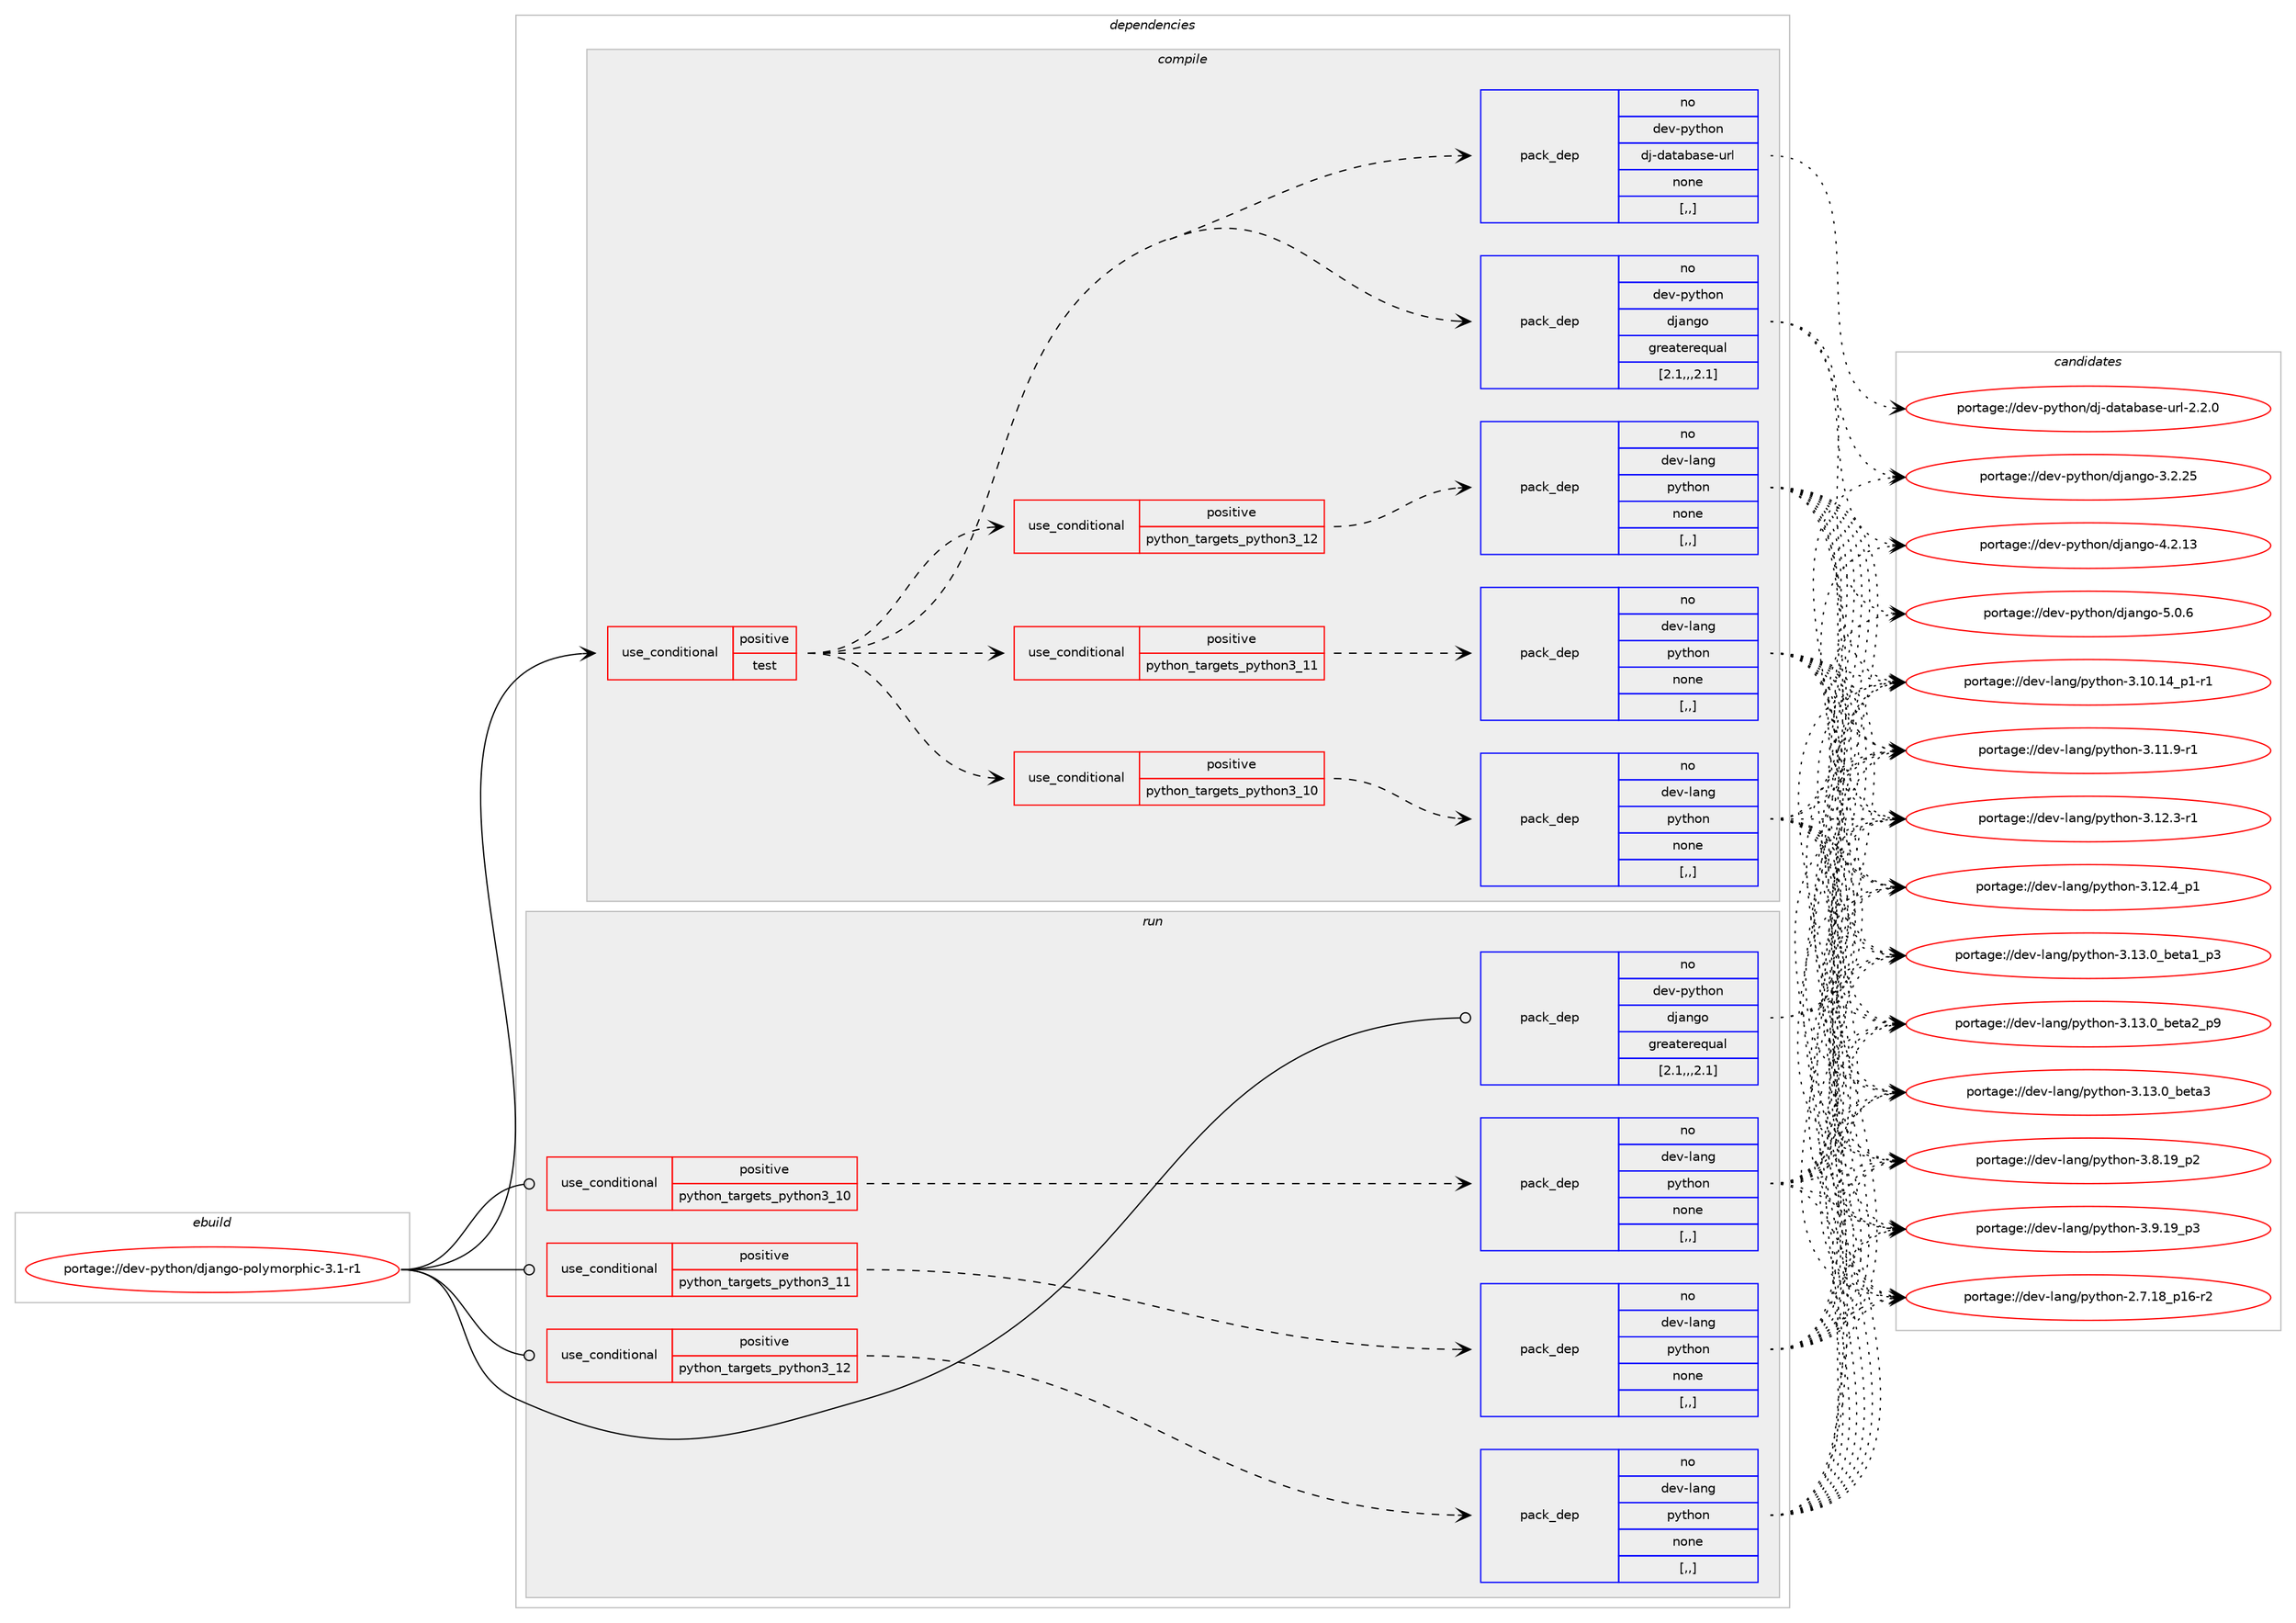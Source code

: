 digraph prolog {

# *************
# Graph options
# *************

newrank=true;
concentrate=true;
compound=true;
graph [rankdir=LR,fontname=Helvetica,fontsize=10,ranksep=1.5];#, ranksep=2.5, nodesep=0.2];
edge  [arrowhead=vee];
node  [fontname=Helvetica,fontsize=10];

# **********
# The ebuild
# **********

subgraph cluster_leftcol {
color=gray;
rank=same;
label=<<i>ebuild</i>>;
id [label="portage://dev-python/django-polymorphic-3.1-r1", color=red, width=4, href="../dev-python/django-polymorphic-3.1-r1.svg"];
}

# ****************
# The dependencies
# ****************

subgraph cluster_midcol {
color=gray;
label=<<i>dependencies</i>>;
subgraph cluster_compile {
fillcolor="#eeeeee";
style=filled;
label=<<i>compile</i>>;
subgraph cond31440 {
dependency141956 [label=<<TABLE BORDER="0" CELLBORDER="1" CELLSPACING="0" CELLPADDING="4"><TR><TD ROWSPAN="3" CELLPADDING="10">use_conditional</TD></TR><TR><TD>positive</TD></TR><TR><TD>test</TD></TR></TABLE>>, shape=none, color=red];
subgraph cond31441 {
dependency141957 [label=<<TABLE BORDER="0" CELLBORDER="1" CELLSPACING="0" CELLPADDING="4"><TR><TD ROWSPAN="3" CELLPADDING="10">use_conditional</TD></TR><TR><TD>positive</TD></TR><TR><TD>python_targets_python3_10</TD></TR></TABLE>>, shape=none, color=red];
subgraph pack109304 {
dependency141958 [label=<<TABLE BORDER="0" CELLBORDER="1" CELLSPACING="0" CELLPADDING="4" WIDTH="220"><TR><TD ROWSPAN="6" CELLPADDING="30">pack_dep</TD></TR><TR><TD WIDTH="110">no</TD></TR><TR><TD>dev-lang</TD></TR><TR><TD>python</TD></TR><TR><TD>none</TD></TR><TR><TD>[,,]</TD></TR></TABLE>>, shape=none, color=blue];
}
dependency141957:e -> dependency141958:w [weight=20,style="dashed",arrowhead="vee"];
}
dependency141956:e -> dependency141957:w [weight=20,style="dashed",arrowhead="vee"];
subgraph cond31442 {
dependency141959 [label=<<TABLE BORDER="0" CELLBORDER="1" CELLSPACING="0" CELLPADDING="4"><TR><TD ROWSPAN="3" CELLPADDING="10">use_conditional</TD></TR><TR><TD>positive</TD></TR><TR><TD>python_targets_python3_11</TD></TR></TABLE>>, shape=none, color=red];
subgraph pack109305 {
dependency141960 [label=<<TABLE BORDER="0" CELLBORDER="1" CELLSPACING="0" CELLPADDING="4" WIDTH="220"><TR><TD ROWSPAN="6" CELLPADDING="30">pack_dep</TD></TR><TR><TD WIDTH="110">no</TD></TR><TR><TD>dev-lang</TD></TR><TR><TD>python</TD></TR><TR><TD>none</TD></TR><TR><TD>[,,]</TD></TR></TABLE>>, shape=none, color=blue];
}
dependency141959:e -> dependency141960:w [weight=20,style="dashed",arrowhead="vee"];
}
dependency141956:e -> dependency141959:w [weight=20,style="dashed",arrowhead="vee"];
subgraph cond31443 {
dependency141961 [label=<<TABLE BORDER="0" CELLBORDER="1" CELLSPACING="0" CELLPADDING="4"><TR><TD ROWSPAN="3" CELLPADDING="10">use_conditional</TD></TR><TR><TD>positive</TD></TR><TR><TD>python_targets_python3_12</TD></TR></TABLE>>, shape=none, color=red];
subgraph pack109306 {
dependency141962 [label=<<TABLE BORDER="0" CELLBORDER="1" CELLSPACING="0" CELLPADDING="4" WIDTH="220"><TR><TD ROWSPAN="6" CELLPADDING="30">pack_dep</TD></TR><TR><TD WIDTH="110">no</TD></TR><TR><TD>dev-lang</TD></TR><TR><TD>python</TD></TR><TR><TD>none</TD></TR><TR><TD>[,,]</TD></TR></TABLE>>, shape=none, color=blue];
}
dependency141961:e -> dependency141962:w [weight=20,style="dashed",arrowhead="vee"];
}
dependency141956:e -> dependency141961:w [weight=20,style="dashed",arrowhead="vee"];
subgraph pack109307 {
dependency141963 [label=<<TABLE BORDER="0" CELLBORDER="1" CELLSPACING="0" CELLPADDING="4" WIDTH="220"><TR><TD ROWSPAN="6" CELLPADDING="30">pack_dep</TD></TR><TR><TD WIDTH="110">no</TD></TR><TR><TD>dev-python</TD></TR><TR><TD>django</TD></TR><TR><TD>greaterequal</TD></TR><TR><TD>[2.1,,,2.1]</TD></TR></TABLE>>, shape=none, color=blue];
}
dependency141956:e -> dependency141963:w [weight=20,style="dashed",arrowhead="vee"];
subgraph pack109308 {
dependency141964 [label=<<TABLE BORDER="0" CELLBORDER="1" CELLSPACING="0" CELLPADDING="4" WIDTH="220"><TR><TD ROWSPAN="6" CELLPADDING="30">pack_dep</TD></TR><TR><TD WIDTH="110">no</TD></TR><TR><TD>dev-python</TD></TR><TR><TD>dj-database-url</TD></TR><TR><TD>none</TD></TR><TR><TD>[,,]</TD></TR></TABLE>>, shape=none, color=blue];
}
dependency141956:e -> dependency141964:w [weight=20,style="dashed",arrowhead="vee"];
}
id:e -> dependency141956:w [weight=20,style="solid",arrowhead="vee"];
}
subgraph cluster_compileandrun {
fillcolor="#eeeeee";
style=filled;
label=<<i>compile and run</i>>;
}
subgraph cluster_run {
fillcolor="#eeeeee";
style=filled;
label=<<i>run</i>>;
subgraph cond31444 {
dependency141965 [label=<<TABLE BORDER="0" CELLBORDER="1" CELLSPACING="0" CELLPADDING="4"><TR><TD ROWSPAN="3" CELLPADDING="10">use_conditional</TD></TR><TR><TD>positive</TD></TR><TR><TD>python_targets_python3_10</TD></TR></TABLE>>, shape=none, color=red];
subgraph pack109309 {
dependency141966 [label=<<TABLE BORDER="0" CELLBORDER="1" CELLSPACING="0" CELLPADDING="4" WIDTH="220"><TR><TD ROWSPAN="6" CELLPADDING="30">pack_dep</TD></TR><TR><TD WIDTH="110">no</TD></TR><TR><TD>dev-lang</TD></TR><TR><TD>python</TD></TR><TR><TD>none</TD></TR><TR><TD>[,,]</TD></TR></TABLE>>, shape=none, color=blue];
}
dependency141965:e -> dependency141966:w [weight=20,style="dashed",arrowhead="vee"];
}
id:e -> dependency141965:w [weight=20,style="solid",arrowhead="odot"];
subgraph cond31445 {
dependency141967 [label=<<TABLE BORDER="0" CELLBORDER="1" CELLSPACING="0" CELLPADDING="4"><TR><TD ROWSPAN="3" CELLPADDING="10">use_conditional</TD></TR><TR><TD>positive</TD></TR><TR><TD>python_targets_python3_11</TD></TR></TABLE>>, shape=none, color=red];
subgraph pack109310 {
dependency141968 [label=<<TABLE BORDER="0" CELLBORDER="1" CELLSPACING="0" CELLPADDING="4" WIDTH="220"><TR><TD ROWSPAN="6" CELLPADDING="30">pack_dep</TD></TR><TR><TD WIDTH="110">no</TD></TR><TR><TD>dev-lang</TD></TR><TR><TD>python</TD></TR><TR><TD>none</TD></TR><TR><TD>[,,]</TD></TR></TABLE>>, shape=none, color=blue];
}
dependency141967:e -> dependency141968:w [weight=20,style="dashed",arrowhead="vee"];
}
id:e -> dependency141967:w [weight=20,style="solid",arrowhead="odot"];
subgraph cond31446 {
dependency141969 [label=<<TABLE BORDER="0" CELLBORDER="1" CELLSPACING="0" CELLPADDING="4"><TR><TD ROWSPAN="3" CELLPADDING="10">use_conditional</TD></TR><TR><TD>positive</TD></TR><TR><TD>python_targets_python3_12</TD></TR></TABLE>>, shape=none, color=red];
subgraph pack109311 {
dependency141970 [label=<<TABLE BORDER="0" CELLBORDER="1" CELLSPACING="0" CELLPADDING="4" WIDTH="220"><TR><TD ROWSPAN="6" CELLPADDING="30">pack_dep</TD></TR><TR><TD WIDTH="110">no</TD></TR><TR><TD>dev-lang</TD></TR><TR><TD>python</TD></TR><TR><TD>none</TD></TR><TR><TD>[,,]</TD></TR></TABLE>>, shape=none, color=blue];
}
dependency141969:e -> dependency141970:w [weight=20,style="dashed",arrowhead="vee"];
}
id:e -> dependency141969:w [weight=20,style="solid",arrowhead="odot"];
subgraph pack109312 {
dependency141971 [label=<<TABLE BORDER="0" CELLBORDER="1" CELLSPACING="0" CELLPADDING="4" WIDTH="220"><TR><TD ROWSPAN="6" CELLPADDING="30">pack_dep</TD></TR><TR><TD WIDTH="110">no</TD></TR><TR><TD>dev-python</TD></TR><TR><TD>django</TD></TR><TR><TD>greaterequal</TD></TR><TR><TD>[2.1,,,2.1]</TD></TR></TABLE>>, shape=none, color=blue];
}
id:e -> dependency141971:w [weight=20,style="solid",arrowhead="odot"];
}
}

# **************
# The candidates
# **************

subgraph cluster_choices {
rank=same;
color=gray;
label=<<i>candidates</i>>;

subgraph choice109304 {
color=black;
nodesep=1;
choice100101118451089711010347112121116104111110455046554649569511249544511450 [label="portage://dev-lang/python-2.7.18_p16-r2", color=red, width=4,href="../dev-lang/python-2.7.18_p16-r2.svg"];
choice100101118451089711010347112121116104111110455146494846495295112494511449 [label="portage://dev-lang/python-3.10.14_p1-r1", color=red, width=4,href="../dev-lang/python-3.10.14_p1-r1.svg"];
choice100101118451089711010347112121116104111110455146494946574511449 [label="portage://dev-lang/python-3.11.9-r1", color=red, width=4,href="../dev-lang/python-3.11.9-r1.svg"];
choice100101118451089711010347112121116104111110455146495046514511449 [label="portage://dev-lang/python-3.12.3-r1", color=red, width=4,href="../dev-lang/python-3.12.3-r1.svg"];
choice100101118451089711010347112121116104111110455146495046529511249 [label="portage://dev-lang/python-3.12.4_p1", color=red, width=4,href="../dev-lang/python-3.12.4_p1.svg"];
choice10010111845108971101034711212111610411111045514649514648959810111697499511251 [label="portage://dev-lang/python-3.13.0_beta1_p3", color=red, width=4,href="../dev-lang/python-3.13.0_beta1_p3.svg"];
choice10010111845108971101034711212111610411111045514649514648959810111697509511257 [label="portage://dev-lang/python-3.13.0_beta2_p9", color=red, width=4,href="../dev-lang/python-3.13.0_beta2_p9.svg"];
choice1001011184510897110103471121211161041111104551464951464895981011169751 [label="portage://dev-lang/python-3.13.0_beta3", color=red, width=4,href="../dev-lang/python-3.13.0_beta3.svg"];
choice100101118451089711010347112121116104111110455146564649579511250 [label="portage://dev-lang/python-3.8.19_p2", color=red, width=4,href="../dev-lang/python-3.8.19_p2.svg"];
choice100101118451089711010347112121116104111110455146574649579511251 [label="portage://dev-lang/python-3.9.19_p3", color=red, width=4,href="../dev-lang/python-3.9.19_p3.svg"];
dependency141958:e -> choice100101118451089711010347112121116104111110455046554649569511249544511450:w [style=dotted,weight="100"];
dependency141958:e -> choice100101118451089711010347112121116104111110455146494846495295112494511449:w [style=dotted,weight="100"];
dependency141958:e -> choice100101118451089711010347112121116104111110455146494946574511449:w [style=dotted,weight="100"];
dependency141958:e -> choice100101118451089711010347112121116104111110455146495046514511449:w [style=dotted,weight="100"];
dependency141958:e -> choice100101118451089711010347112121116104111110455146495046529511249:w [style=dotted,weight="100"];
dependency141958:e -> choice10010111845108971101034711212111610411111045514649514648959810111697499511251:w [style=dotted,weight="100"];
dependency141958:e -> choice10010111845108971101034711212111610411111045514649514648959810111697509511257:w [style=dotted,weight="100"];
dependency141958:e -> choice1001011184510897110103471121211161041111104551464951464895981011169751:w [style=dotted,weight="100"];
dependency141958:e -> choice100101118451089711010347112121116104111110455146564649579511250:w [style=dotted,weight="100"];
dependency141958:e -> choice100101118451089711010347112121116104111110455146574649579511251:w [style=dotted,weight="100"];
}
subgraph choice109305 {
color=black;
nodesep=1;
choice100101118451089711010347112121116104111110455046554649569511249544511450 [label="portage://dev-lang/python-2.7.18_p16-r2", color=red, width=4,href="../dev-lang/python-2.7.18_p16-r2.svg"];
choice100101118451089711010347112121116104111110455146494846495295112494511449 [label="portage://dev-lang/python-3.10.14_p1-r1", color=red, width=4,href="../dev-lang/python-3.10.14_p1-r1.svg"];
choice100101118451089711010347112121116104111110455146494946574511449 [label="portage://dev-lang/python-3.11.9-r1", color=red, width=4,href="../dev-lang/python-3.11.9-r1.svg"];
choice100101118451089711010347112121116104111110455146495046514511449 [label="portage://dev-lang/python-3.12.3-r1", color=red, width=4,href="../dev-lang/python-3.12.3-r1.svg"];
choice100101118451089711010347112121116104111110455146495046529511249 [label="portage://dev-lang/python-3.12.4_p1", color=red, width=4,href="../dev-lang/python-3.12.4_p1.svg"];
choice10010111845108971101034711212111610411111045514649514648959810111697499511251 [label="portage://dev-lang/python-3.13.0_beta1_p3", color=red, width=4,href="../dev-lang/python-3.13.0_beta1_p3.svg"];
choice10010111845108971101034711212111610411111045514649514648959810111697509511257 [label="portage://dev-lang/python-3.13.0_beta2_p9", color=red, width=4,href="../dev-lang/python-3.13.0_beta2_p9.svg"];
choice1001011184510897110103471121211161041111104551464951464895981011169751 [label="portage://dev-lang/python-3.13.0_beta3", color=red, width=4,href="../dev-lang/python-3.13.0_beta3.svg"];
choice100101118451089711010347112121116104111110455146564649579511250 [label="portage://dev-lang/python-3.8.19_p2", color=red, width=4,href="../dev-lang/python-3.8.19_p2.svg"];
choice100101118451089711010347112121116104111110455146574649579511251 [label="portage://dev-lang/python-3.9.19_p3", color=red, width=4,href="../dev-lang/python-3.9.19_p3.svg"];
dependency141960:e -> choice100101118451089711010347112121116104111110455046554649569511249544511450:w [style=dotted,weight="100"];
dependency141960:e -> choice100101118451089711010347112121116104111110455146494846495295112494511449:w [style=dotted,weight="100"];
dependency141960:e -> choice100101118451089711010347112121116104111110455146494946574511449:w [style=dotted,weight="100"];
dependency141960:e -> choice100101118451089711010347112121116104111110455146495046514511449:w [style=dotted,weight="100"];
dependency141960:e -> choice100101118451089711010347112121116104111110455146495046529511249:w [style=dotted,weight="100"];
dependency141960:e -> choice10010111845108971101034711212111610411111045514649514648959810111697499511251:w [style=dotted,weight="100"];
dependency141960:e -> choice10010111845108971101034711212111610411111045514649514648959810111697509511257:w [style=dotted,weight="100"];
dependency141960:e -> choice1001011184510897110103471121211161041111104551464951464895981011169751:w [style=dotted,weight="100"];
dependency141960:e -> choice100101118451089711010347112121116104111110455146564649579511250:w [style=dotted,weight="100"];
dependency141960:e -> choice100101118451089711010347112121116104111110455146574649579511251:w [style=dotted,weight="100"];
}
subgraph choice109306 {
color=black;
nodesep=1;
choice100101118451089711010347112121116104111110455046554649569511249544511450 [label="portage://dev-lang/python-2.7.18_p16-r2", color=red, width=4,href="../dev-lang/python-2.7.18_p16-r2.svg"];
choice100101118451089711010347112121116104111110455146494846495295112494511449 [label="portage://dev-lang/python-3.10.14_p1-r1", color=red, width=4,href="../dev-lang/python-3.10.14_p1-r1.svg"];
choice100101118451089711010347112121116104111110455146494946574511449 [label="portage://dev-lang/python-3.11.9-r1", color=red, width=4,href="../dev-lang/python-3.11.9-r1.svg"];
choice100101118451089711010347112121116104111110455146495046514511449 [label="portage://dev-lang/python-3.12.3-r1", color=red, width=4,href="../dev-lang/python-3.12.3-r1.svg"];
choice100101118451089711010347112121116104111110455146495046529511249 [label="portage://dev-lang/python-3.12.4_p1", color=red, width=4,href="../dev-lang/python-3.12.4_p1.svg"];
choice10010111845108971101034711212111610411111045514649514648959810111697499511251 [label="portage://dev-lang/python-3.13.0_beta1_p3", color=red, width=4,href="../dev-lang/python-3.13.0_beta1_p3.svg"];
choice10010111845108971101034711212111610411111045514649514648959810111697509511257 [label="portage://dev-lang/python-3.13.0_beta2_p9", color=red, width=4,href="../dev-lang/python-3.13.0_beta2_p9.svg"];
choice1001011184510897110103471121211161041111104551464951464895981011169751 [label="portage://dev-lang/python-3.13.0_beta3", color=red, width=4,href="../dev-lang/python-3.13.0_beta3.svg"];
choice100101118451089711010347112121116104111110455146564649579511250 [label="portage://dev-lang/python-3.8.19_p2", color=red, width=4,href="../dev-lang/python-3.8.19_p2.svg"];
choice100101118451089711010347112121116104111110455146574649579511251 [label="portage://dev-lang/python-3.9.19_p3", color=red, width=4,href="../dev-lang/python-3.9.19_p3.svg"];
dependency141962:e -> choice100101118451089711010347112121116104111110455046554649569511249544511450:w [style=dotted,weight="100"];
dependency141962:e -> choice100101118451089711010347112121116104111110455146494846495295112494511449:w [style=dotted,weight="100"];
dependency141962:e -> choice100101118451089711010347112121116104111110455146494946574511449:w [style=dotted,weight="100"];
dependency141962:e -> choice100101118451089711010347112121116104111110455146495046514511449:w [style=dotted,weight="100"];
dependency141962:e -> choice100101118451089711010347112121116104111110455146495046529511249:w [style=dotted,weight="100"];
dependency141962:e -> choice10010111845108971101034711212111610411111045514649514648959810111697499511251:w [style=dotted,weight="100"];
dependency141962:e -> choice10010111845108971101034711212111610411111045514649514648959810111697509511257:w [style=dotted,weight="100"];
dependency141962:e -> choice1001011184510897110103471121211161041111104551464951464895981011169751:w [style=dotted,weight="100"];
dependency141962:e -> choice100101118451089711010347112121116104111110455146564649579511250:w [style=dotted,weight="100"];
dependency141962:e -> choice100101118451089711010347112121116104111110455146574649579511251:w [style=dotted,weight="100"];
}
subgraph choice109307 {
color=black;
nodesep=1;
choice10010111845112121116104111110471001069711010311145514650465053 [label="portage://dev-python/django-3.2.25", color=red, width=4,href="../dev-python/django-3.2.25.svg"];
choice10010111845112121116104111110471001069711010311145524650464951 [label="portage://dev-python/django-4.2.13", color=red, width=4,href="../dev-python/django-4.2.13.svg"];
choice100101118451121211161041111104710010697110103111455346484654 [label="portage://dev-python/django-5.0.6", color=red, width=4,href="../dev-python/django-5.0.6.svg"];
dependency141963:e -> choice10010111845112121116104111110471001069711010311145514650465053:w [style=dotted,weight="100"];
dependency141963:e -> choice10010111845112121116104111110471001069711010311145524650464951:w [style=dotted,weight="100"];
dependency141963:e -> choice100101118451121211161041111104710010697110103111455346484654:w [style=dotted,weight="100"];
}
subgraph choice109308 {
color=black;
nodesep=1;
choice1001011184511212111610411111047100106451009711697989711510145117114108455046504648 [label="portage://dev-python/dj-database-url-2.2.0", color=red, width=4,href="../dev-python/dj-database-url-2.2.0.svg"];
dependency141964:e -> choice1001011184511212111610411111047100106451009711697989711510145117114108455046504648:w [style=dotted,weight="100"];
}
subgraph choice109309 {
color=black;
nodesep=1;
choice100101118451089711010347112121116104111110455046554649569511249544511450 [label="portage://dev-lang/python-2.7.18_p16-r2", color=red, width=4,href="../dev-lang/python-2.7.18_p16-r2.svg"];
choice100101118451089711010347112121116104111110455146494846495295112494511449 [label="portage://dev-lang/python-3.10.14_p1-r1", color=red, width=4,href="../dev-lang/python-3.10.14_p1-r1.svg"];
choice100101118451089711010347112121116104111110455146494946574511449 [label="portage://dev-lang/python-3.11.9-r1", color=red, width=4,href="../dev-lang/python-3.11.9-r1.svg"];
choice100101118451089711010347112121116104111110455146495046514511449 [label="portage://dev-lang/python-3.12.3-r1", color=red, width=4,href="../dev-lang/python-3.12.3-r1.svg"];
choice100101118451089711010347112121116104111110455146495046529511249 [label="portage://dev-lang/python-3.12.4_p1", color=red, width=4,href="../dev-lang/python-3.12.4_p1.svg"];
choice10010111845108971101034711212111610411111045514649514648959810111697499511251 [label="portage://dev-lang/python-3.13.0_beta1_p3", color=red, width=4,href="../dev-lang/python-3.13.0_beta1_p3.svg"];
choice10010111845108971101034711212111610411111045514649514648959810111697509511257 [label="portage://dev-lang/python-3.13.0_beta2_p9", color=red, width=4,href="../dev-lang/python-3.13.0_beta2_p9.svg"];
choice1001011184510897110103471121211161041111104551464951464895981011169751 [label="portage://dev-lang/python-3.13.0_beta3", color=red, width=4,href="../dev-lang/python-3.13.0_beta3.svg"];
choice100101118451089711010347112121116104111110455146564649579511250 [label="portage://dev-lang/python-3.8.19_p2", color=red, width=4,href="../dev-lang/python-3.8.19_p2.svg"];
choice100101118451089711010347112121116104111110455146574649579511251 [label="portage://dev-lang/python-3.9.19_p3", color=red, width=4,href="../dev-lang/python-3.9.19_p3.svg"];
dependency141966:e -> choice100101118451089711010347112121116104111110455046554649569511249544511450:w [style=dotted,weight="100"];
dependency141966:e -> choice100101118451089711010347112121116104111110455146494846495295112494511449:w [style=dotted,weight="100"];
dependency141966:e -> choice100101118451089711010347112121116104111110455146494946574511449:w [style=dotted,weight="100"];
dependency141966:e -> choice100101118451089711010347112121116104111110455146495046514511449:w [style=dotted,weight="100"];
dependency141966:e -> choice100101118451089711010347112121116104111110455146495046529511249:w [style=dotted,weight="100"];
dependency141966:e -> choice10010111845108971101034711212111610411111045514649514648959810111697499511251:w [style=dotted,weight="100"];
dependency141966:e -> choice10010111845108971101034711212111610411111045514649514648959810111697509511257:w [style=dotted,weight="100"];
dependency141966:e -> choice1001011184510897110103471121211161041111104551464951464895981011169751:w [style=dotted,weight="100"];
dependency141966:e -> choice100101118451089711010347112121116104111110455146564649579511250:w [style=dotted,weight="100"];
dependency141966:e -> choice100101118451089711010347112121116104111110455146574649579511251:w [style=dotted,weight="100"];
}
subgraph choice109310 {
color=black;
nodesep=1;
choice100101118451089711010347112121116104111110455046554649569511249544511450 [label="portage://dev-lang/python-2.7.18_p16-r2", color=red, width=4,href="../dev-lang/python-2.7.18_p16-r2.svg"];
choice100101118451089711010347112121116104111110455146494846495295112494511449 [label="portage://dev-lang/python-3.10.14_p1-r1", color=red, width=4,href="../dev-lang/python-3.10.14_p1-r1.svg"];
choice100101118451089711010347112121116104111110455146494946574511449 [label="portage://dev-lang/python-3.11.9-r1", color=red, width=4,href="../dev-lang/python-3.11.9-r1.svg"];
choice100101118451089711010347112121116104111110455146495046514511449 [label="portage://dev-lang/python-3.12.3-r1", color=red, width=4,href="../dev-lang/python-3.12.3-r1.svg"];
choice100101118451089711010347112121116104111110455146495046529511249 [label="portage://dev-lang/python-3.12.4_p1", color=red, width=4,href="../dev-lang/python-3.12.4_p1.svg"];
choice10010111845108971101034711212111610411111045514649514648959810111697499511251 [label="portage://dev-lang/python-3.13.0_beta1_p3", color=red, width=4,href="../dev-lang/python-3.13.0_beta1_p3.svg"];
choice10010111845108971101034711212111610411111045514649514648959810111697509511257 [label="portage://dev-lang/python-3.13.0_beta2_p9", color=red, width=4,href="../dev-lang/python-3.13.0_beta2_p9.svg"];
choice1001011184510897110103471121211161041111104551464951464895981011169751 [label="portage://dev-lang/python-3.13.0_beta3", color=red, width=4,href="../dev-lang/python-3.13.0_beta3.svg"];
choice100101118451089711010347112121116104111110455146564649579511250 [label="portage://dev-lang/python-3.8.19_p2", color=red, width=4,href="../dev-lang/python-3.8.19_p2.svg"];
choice100101118451089711010347112121116104111110455146574649579511251 [label="portage://dev-lang/python-3.9.19_p3", color=red, width=4,href="../dev-lang/python-3.9.19_p3.svg"];
dependency141968:e -> choice100101118451089711010347112121116104111110455046554649569511249544511450:w [style=dotted,weight="100"];
dependency141968:e -> choice100101118451089711010347112121116104111110455146494846495295112494511449:w [style=dotted,weight="100"];
dependency141968:e -> choice100101118451089711010347112121116104111110455146494946574511449:w [style=dotted,weight="100"];
dependency141968:e -> choice100101118451089711010347112121116104111110455146495046514511449:w [style=dotted,weight="100"];
dependency141968:e -> choice100101118451089711010347112121116104111110455146495046529511249:w [style=dotted,weight="100"];
dependency141968:e -> choice10010111845108971101034711212111610411111045514649514648959810111697499511251:w [style=dotted,weight="100"];
dependency141968:e -> choice10010111845108971101034711212111610411111045514649514648959810111697509511257:w [style=dotted,weight="100"];
dependency141968:e -> choice1001011184510897110103471121211161041111104551464951464895981011169751:w [style=dotted,weight="100"];
dependency141968:e -> choice100101118451089711010347112121116104111110455146564649579511250:w [style=dotted,weight="100"];
dependency141968:e -> choice100101118451089711010347112121116104111110455146574649579511251:w [style=dotted,weight="100"];
}
subgraph choice109311 {
color=black;
nodesep=1;
choice100101118451089711010347112121116104111110455046554649569511249544511450 [label="portage://dev-lang/python-2.7.18_p16-r2", color=red, width=4,href="../dev-lang/python-2.7.18_p16-r2.svg"];
choice100101118451089711010347112121116104111110455146494846495295112494511449 [label="portage://dev-lang/python-3.10.14_p1-r1", color=red, width=4,href="../dev-lang/python-3.10.14_p1-r1.svg"];
choice100101118451089711010347112121116104111110455146494946574511449 [label="portage://dev-lang/python-3.11.9-r1", color=red, width=4,href="../dev-lang/python-3.11.9-r1.svg"];
choice100101118451089711010347112121116104111110455146495046514511449 [label="portage://dev-lang/python-3.12.3-r1", color=red, width=4,href="../dev-lang/python-3.12.3-r1.svg"];
choice100101118451089711010347112121116104111110455146495046529511249 [label="portage://dev-lang/python-3.12.4_p1", color=red, width=4,href="../dev-lang/python-3.12.4_p1.svg"];
choice10010111845108971101034711212111610411111045514649514648959810111697499511251 [label="portage://dev-lang/python-3.13.0_beta1_p3", color=red, width=4,href="../dev-lang/python-3.13.0_beta1_p3.svg"];
choice10010111845108971101034711212111610411111045514649514648959810111697509511257 [label="portage://dev-lang/python-3.13.0_beta2_p9", color=red, width=4,href="../dev-lang/python-3.13.0_beta2_p9.svg"];
choice1001011184510897110103471121211161041111104551464951464895981011169751 [label="portage://dev-lang/python-3.13.0_beta3", color=red, width=4,href="../dev-lang/python-3.13.0_beta3.svg"];
choice100101118451089711010347112121116104111110455146564649579511250 [label="portage://dev-lang/python-3.8.19_p2", color=red, width=4,href="../dev-lang/python-3.8.19_p2.svg"];
choice100101118451089711010347112121116104111110455146574649579511251 [label="portage://dev-lang/python-3.9.19_p3", color=red, width=4,href="../dev-lang/python-3.9.19_p3.svg"];
dependency141970:e -> choice100101118451089711010347112121116104111110455046554649569511249544511450:w [style=dotted,weight="100"];
dependency141970:e -> choice100101118451089711010347112121116104111110455146494846495295112494511449:w [style=dotted,weight="100"];
dependency141970:e -> choice100101118451089711010347112121116104111110455146494946574511449:w [style=dotted,weight="100"];
dependency141970:e -> choice100101118451089711010347112121116104111110455146495046514511449:w [style=dotted,weight="100"];
dependency141970:e -> choice100101118451089711010347112121116104111110455146495046529511249:w [style=dotted,weight="100"];
dependency141970:e -> choice10010111845108971101034711212111610411111045514649514648959810111697499511251:w [style=dotted,weight="100"];
dependency141970:e -> choice10010111845108971101034711212111610411111045514649514648959810111697509511257:w [style=dotted,weight="100"];
dependency141970:e -> choice1001011184510897110103471121211161041111104551464951464895981011169751:w [style=dotted,weight="100"];
dependency141970:e -> choice100101118451089711010347112121116104111110455146564649579511250:w [style=dotted,weight="100"];
dependency141970:e -> choice100101118451089711010347112121116104111110455146574649579511251:w [style=dotted,weight="100"];
}
subgraph choice109312 {
color=black;
nodesep=1;
choice10010111845112121116104111110471001069711010311145514650465053 [label="portage://dev-python/django-3.2.25", color=red, width=4,href="../dev-python/django-3.2.25.svg"];
choice10010111845112121116104111110471001069711010311145524650464951 [label="portage://dev-python/django-4.2.13", color=red, width=4,href="../dev-python/django-4.2.13.svg"];
choice100101118451121211161041111104710010697110103111455346484654 [label="portage://dev-python/django-5.0.6", color=red, width=4,href="../dev-python/django-5.0.6.svg"];
dependency141971:e -> choice10010111845112121116104111110471001069711010311145514650465053:w [style=dotted,weight="100"];
dependency141971:e -> choice10010111845112121116104111110471001069711010311145524650464951:w [style=dotted,weight="100"];
dependency141971:e -> choice100101118451121211161041111104710010697110103111455346484654:w [style=dotted,weight="100"];
}
}

}
